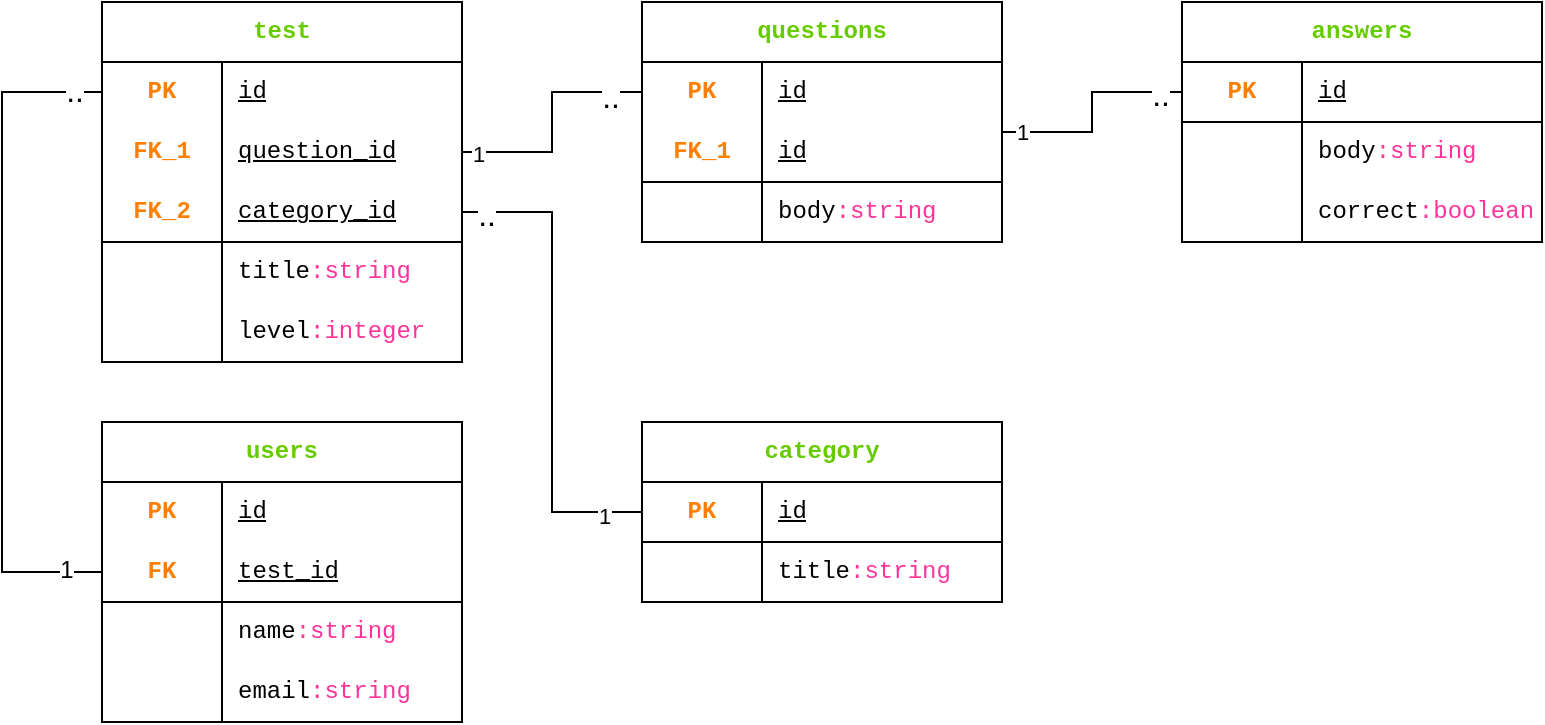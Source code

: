 <mxfile version="24.4.0" type="device">
  <diagram name="Page-1" id="UWxQZGSwg-vyRFVySezt">
    <mxGraphModel dx="1125" dy="511" grid="1" gridSize="10" guides="1" tooltips="1" connect="1" arrows="1" fold="1" page="1" pageScale="1" pageWidth="827" pageHeight="1169" math="0" shadow="0">
      <root>
        <mxCell id="0" />
        <mxCell id="1" parent="0" />
        <mxCell id="6U8sV1RyPvePntRv-cpT-1" value="&lt;font color=&quot;#66cc00&quot;&gt;questions&lt;/font&gt;" style="shape=table;startSize=30;container=1;collapsible=1;childLayout=tableLayout;fixedRows=1;rowLines=0;fontStyle=1;align=center;resizeLast=1;html=1;whiteSpace=wrap;fontFamily=Courier New;" vertex="1" parent="1">
          <mxGeometry x="360" y="150" width="180" height="120" as="geometry" />
        </mxCell>
        <mxCell id="6U8sV1RyPvePntRv-cpT-101" value="" style="shape=tableRow;horizontal=0;startSize=0;swimlaneHead=0;swimlaneBody=0;fillColor=none;collapsible=0;dropTarget=0;points=[[0,0.5],[1,0.5]];portConstraint=eastwest;top=0;left=0;right=0;bottom=0;html=1;fontFamily=Courier New;" vertex="1" parent="6U8sV1RyPvePntRv-cpT-1">
          <mxGeometry y="30" width="180" height="30" as="geometry" />
        </mxCell>
        <mxCell id="6U8sV1RyPvePntRv-cpT-102" value="PK" style="shape=partialRectangle;connectable=0;fillColor=none;top=0;left=0;bottom=0;right=0;fontStyle=1;overflow=hidden;html=1;whiteSpace=wrap;fontFamily=Courier New;fontColor=#FF8000;" vertex="1" parent="6U8sV1RyPvePntRv-cpT-101">
          <mxGeometry width="60" height="30" as="geometry">
            <mxRectangle width="60" height="30" as="alternateBounds" />
          </mxGeometry>
        </mxCell>
        <mxCell id="6U8sV1RyPvePntRv-cpT-103" value="id" style="shape=partialRectangle;connectable=0;fillColor=none;top=0;left=0;bottom=0;right=0;align=left;spacingLeft=6;fontStyle=4;overflow=hidden;html=1;whiteSpace=wrap;fontFamily=Courier New;" vertex="1" parent="6U8sV1RyPvePntRv-cpT-101">
          <mxGeometry x="60" width="120" height="30" as="geometry">
            <mxRectangle width="120" height="30" as="alternateBounds" />
          </mxGeometry>
        </mxCell>
        <mxCell id="6U8sV1RyPvePntRv-cpT-5" value="" style="shape=tableRow;horizontal=0;startSize=0;swimlaneHead=0;swimlaneBody=0;fillColor=none;collapsible=0;dropTarget=0;points=[[0,0.5],[1,0.5]];portConstraint=eastwest;top=0;left=0;right=0;bottom=1;html=1;fontFamily=Courier New;" vertex="1" parent="6U8sV1RyPvePntRv-cpT-1">
          <mxGeometry y="60" width="180" height="30" as="geometry" />
        </mxCell>
        <mxCell id="6U8sV1RyPvePntRv-cpT-6" value="FK_1" style="shape=partialRectangle;connectable=0;fillColor=none;top=0;left=0;bottom=0;right=0;fontStyle=1;overflow=hidden;html=1;whiteSpace=wrap;fontFamily=Courier New;fontColor=#FF8000;" vertex="1" parent="6U8sV1RyPvePntRv-cpT-5">
          <mxGeometry width="60" height="30" as="geometry">
            <mxRectangle width="60" height="30" as="alternateBounds" />
          </mxGeometry>
        </mxCell>
        <mxCell id="6U8sV1RyPvePntRv-cpT-7" value="id" style="shape=partialRectangle;connectable=0;fillColor=none;top=0;left=0;bottom=0;right=0;align=left;spacingLeft=6;fontStyle=4;overflow=hidden;html=1;whiteSpace=wrap;fontFamily=Courier New;" vertex="1" parent="6U8sV1RyPvePntRv-cpT-5">
          <mxGeometry x="60" width="120" height="30" as="geometry">
            <mxRectangle width="120" height="30" as="alternateBounds" />
          </mxGeometry>
        </mxCell>
        <mxCell id="6U8sV1RyPvePntRv-cpT-8" value="" style="shape=tableRow;horizontal=0;startSize=0;swimlaneHead=0;swimlaneBody=0;fillColor=none;collapsible=0;dropTarget=0;points=[[0,0.5],[1,0.5]];portConstraint=eastwest;top=0;left=0;right=0;bottom=0;html=1;fontFamily=Courier New;" vertex="1" parent="6U8sV1RyPvePntRv-cpT-1">
          <mxGeometry y="90" width="180" height="30" as="geometry" />
        </mxCell>
        <mxCell id="6U8sV1RyPvePntRv-cpT-9" value="" style="shape=partialRectangle;connectable=0;fillColor=none;top=0;left=0;bottom=0;right=0;editable=1;overflow=hidden;html=1;whiteSpace=wrap;fontFamily=Courier New;" vertex="1" parent="6U8sV1RyPvePntRv-cpT-8">
          <mxGeometry width="60" height="30" as="geometry">
            <mxRectangle width="60" height="30" as="alternateBounds" />
          </mxGeometry>
        </mxCell>
        <mxCell id="6U8sV1RyPvePntRv-cpT-10" value="body&lt;font color=&quot;#ff3399&quot;&gt;:string&lt;/font&gt;" style="shape=partialRectangle;connectable=0;fillColor=none;top=0;left=0;bottom=0;right=0;align=left;spacingLeft=6;overflow=hidden;html=1;whiteSpace=wrap;fontFamily=Courier New;" vertex="1" parent="6U8sV1RyPvePntRv-cpT-8">
          <mxGeometry x="60" width="120" height="30" as="geometry">
            <mxRectangle width="120" height="30" as="alternateBounds" />
          </mxGeometry>
        </mxCell>
        <mxCell id="6U8sV1RyPvePntRv-cpT-14" value="&lt;font color=&quot;#66cc00&quot;&gt;answers&lt;/font&gt;" style="shape=table;startSize=30;container=1;collapsible=1;childLayout=tableLayout;fixedRows=1;rowLines=0;fontStyle=1;align=center;resizeLast=1;html=1;whiteSpace=wrap;fontFamily=Courier New;" vertex="1" parent="1">
          <mxGeometry x="630" y="150" width="180" height="120" as="geometry" />
        </mxCell>
        <mxCell id="6U8sV1RyPvePntRv-cpT-18" value="" style="shape=tableRow;horizontal=0;startSize=0;swimlaneHead=0;swimlaneBody=0;fillColor=none;collapsible=0;dropTarget=0;points=[[0,0.5],[1,0.5]];portConstraint=eastwest;top=0;left=0;right=0;bottom=1;html=1;fontFamily=Courier New;" vertex="1" parent="6U8sV1RyPvePntRv-cpT-14">
          <mxGeometry y="30" width="180" height="30" as="geometry" />
        </mxCell>
        <mxCell id="6U8sV1RyPvePntRv-cpT-19" value="PK" style="shape=partialRectangle;connectable=0;fillColor=none;top=0;left=0;bottom=0;right=0;fontStyle=1;overflow=hidden;html=1;whiteSpace=wrap;fontFamily=Courier New;fontColor=#FF8000;" vertex="1" parent="6U8sV1RyPvePntRv-cpT-18">
          <mxGeometry width="60" height="30" as="geometry">
            <mxRectangle width="60" height="30" as="alternateBounds" />
          </mxGeometry>
        </mxCell>
        <mxCell id="6U8sV1RyPvePntRv-cpT-20" value="id" style="shape=partialRectangle;connectable=0;fillColor=none;top=0;left=0;bottom=0;right=0;align=left;spacingLeft=6;fontStyle=4;overflow=hidden;html=1;whiteSpace=wrap;fontFamily=Courier New;" vertex="1" parent="6U8sV1RyPvePntRv-cpT-18">
          <mxGeometry x="60" width="120" height="30" as="geometry">
            <mxRectangle width="120" height="30" as="alternateBounds" />
          </mxGeometry>
        </mxCell>
        <mxCell id="6U8sV1RyPvePntRv-cpT-21" value="" style="shape=tableRow;horizontal=0;startSize=0;swimlaneHead=0;swimlaneBody=0;fillColor=none;collapsible=0;dropTarget=0;points=[[0,0.5],[1,0.5]];portConstraint=eastwest;top=0;left=0;right=0;bottom=0;html=1;fontFamily=Courier New;" vertex="1" parent="6U8sV1RyPvePntRv-cpT-14">
          <mxGeometry y="60" width="180" height="30" as="geometry" />
        </mxCell>
        <mxCell id="6U8sV1RyPvePntRv-cpT-22" value="" style="shape=partialRectangle;connectable=0;fillColor=none;top=0;left=0;bottom=0;right=0;editable=1;overflow=hidden;html=1;whiteSpace=wrap;fontFamily=Courier New;" vertex="1" parent="6U8sV1RyPvePntRv-cpT-21">
          <mxGeometry width="60" height="30" as="geometry">
            <mxRectangle width="60" height="30" as="alternateBounds" />
          </mxGeometry>
        </mxCell>
        <mxCell id="6U8sV1RyPvePntRv-cpT-23" value="body&lt;font color=&quot;#ff3399&quot;&gt;:string&lt;/font&gt;" style="shape=partialRectangle;connectable=0;fillColor=none;top=0;left=0;bottom=0;right=0;align=left;spacingLeft=6;overflow=hidden;html=1;whiteSpace=wrap;fontFamily=Courier New;" vertex="1" parent="6U8sV1RyPvePntRv-cpT-21">
          <mxGeometry x="60" width="120" height="30" as="geometry">
            <mxRectangle width="120" height="30" as="alternateBounds" />
          </mxGeometry>
        </mxCell>
        <mxCell id="6U8sV1RyPvePntRv-cpT-24" value="" style="shape=tableRow;horizontal=0;startSize=0;swimlaneHead=0;swimlaneBody=0;fillColor=none;collapsible=0;dropTarget=0;points=[[0,0.5],[1,0.5]];portConstraint=eastwest;top=0;left=0;right=0;bottom=0;html=1;fontFamily=Courier New;" vertex="1" parent="6U8sV1RyPvePntRv-cpT-14">
          <mxGeometry y="90" width="180" height="30" as="geometry" />
        </mxCell>
        <mxCell id="6U8sV1RyPvePntRv-cpT-25" value="" style="shape=partialRectangle;connectable=0;fillColor=none;top=0;left=0;bottom=0;right=0;editable=1;overflow=hidden;html=1;whiteSpace=wrap;fontFamily=Courier New;" vertex="1" parent="6U8sV1RyPvePntRv-cpT-24">
          <mxGeometry width="60" height="30" as="geometry">
            <mxRectangle width="60" height="30" as="alternateBounds" />
          </mxGeometry>
        </mxCell>
        <mxCell id="6U8sV1RyPvePntRv-cpT-26" value="correct&lt;font color=&quot;#ff3399&quot;&gt;:boolean&lt;/font&gt;" style="shape=partialRectangle;connectable=0;fillColor=none;top=0;left=0;bottom=0;right=0;align=left;spacingLeft=6;overflow=hidden;html=1;whiteSpace=wrap;fontFamily=Courier New;" vertex="1" parent="6U8sV1RyPvePntRv-cpT-24">
          <mxGeometry x="60" width="120" height="30" as="geometry">
            <mxRectangle width="120" height="30" as="alternateBounds" />
          </mxGeometry>
        </mxCell>
        <mxCell id="6U8sV1RyPvePntRv-cpT-27" value="&lt;font color=&quot;#66cc00&quot;&gt;test&lt;/font&gt;" style="shape=table;startSize=30;container=1;collapsible=1;childLayout=tableLayout;fixedRows=1;rowLines=0;fontStyle=1;align=center;resizeLast=1;html=1;whiteSpace=wrap;fontFamily=Courier New;" vertex="1" parent="1">
          <mxGeometry x="90" y="150" width="180" height="180" as="geometry">
            <mxRectangle x="90" y="150" width="70" height="30" as="alternateBounds" />
          </mxGeometry>
        </mxCell>
        <mxCell id="6U8sV1RyPvePntRv-cpT-28" value="" style="shape=tableRow;horizontal=0;startSize=0;swimlaneHead=0;swimlaneBody=0;fillColor=none;collapsible=0;dropTarget=0;points=[[0,0.5],[1,0.5]];portConstraint=eastwest;top=0;left=0;right=0;bottom=0;html=1;fontFamily=Courier New;" vertex="1" parent="6U8sV1RyPvePntRv-cpT-27">
          <mxGeometry y="30" width="180" height="30" as="geometry" />
        </mxCell>
        <mxCell id="6U8sV1RyPvePntRv-cpT-29" value="PK" style="shape=partialRectangle;connectable=0;fillColor=none;top=0;left=0;bottom=0;right=0;fontStyle=1;overflow=hidden;html=1;whiteSpace=wrap;fontFamily=Courier New;fontColor=#FF8000;" vertex="1" parent="6U8sV1RyPvePntRv-cpT-28">
          <mxGeometry width="60" height="30" as="geometry">
            <mxRectangle width="60" height="30" as="alternateBounds" />
          </mxGeometry>
        </mxCell>
        <mxCell id="6U8sV1RyPvePntRv-cpT-30" value="id" style="shape=partialRectangle;connectable=0;fillColor=none;top=0;left=0;bottom=0;right=0;align=left;spacingLeft=6;fontStyle=4;overflow=hidden;html=1;whiteSpace=wrap;fontFamily=Courier New;" vertex="1" parent="6U8sV1RyPvePntRv-cpT-28">
          <mxGeometry x="60" width="120" height="30" as="geometry">
            <mxRectangle width="120" height="30" as="alternateBounds" />
          </mxGeometry>
        </mxCell>
        <mxCell id="6U8sV1RyPvePntRv-cpT-95" value="" style="shape=tableRow;horizontal=0;startSize=0;swimlaneHead=0;swimlaneBody=0;fillColor=none;collapsible=0;dropTarget=0;points=[[0,0.5],[1,0.5]];portConstraint=eastwest;top=0;left=0;right=0;bottom=0;html=1;fontFamily=Courier New;" vertex="1" parent="6U8sV1RyPvePntRv-cpT-27">
          <mxGeometry y="60" width="180" height="30" as="geometry" />
        </mxCell>
        <mxCell id="6U8sV1RyPvePntRv-cpT-96" value="FK_1" style="shape=partialRectangle;connectable=0;fillColor=none;top=0;left=0;bottom=0;right=0;fontStyle=1;overflow=hidden;html=1;whiteSpace=wrap;fontFamily=Courier New;fontColor=#FF8000;" vertex="1" parent="6U8sV1RyPvePntRv-cpT-95">
          <mxGeometry width="60" height="30" as="geometry">
            <mxRectangle width="60" height="30" as="alternateBounds" />
          </mxGeometry>
        </mxCell>
        <mxCell id="6U8sV1RyPvePntRv-cpT-97" value="question_id" style="shape=partialRectangle;connectable=0;fillColor=none;top=0;left=0;bottom=0;right=0;align=left;spacingLeft=6;fontStyle=4;overflow=hidden;html=1;whiteSpace=wrap;fontFamily=Courier New;" vertex="1" parent="6U8sV1RyPvePntRv-cpT-95">
          <mxGeometry x="60" width="120" height="30" as="geometry">
            <mxRectangle width="120" height="30" as="alternateBounds" />
          </mxGeometry>
        </mxCell>
        <mxCell id="6U8sV1RyPvePntRv-cpT-31" value="" style="shape=tableRow;horizontal=0;startSize=0;swimlaneHead=0;swimlaneBody=0;fillColor=none;collapsible=0;dropTarget=0;points=[[0,0.5],[1,0.5]];portConstraint=eastwest;top=0;left=0;right=0;bottom=1;html=1;fontFamily=Courier New;" vertex="1" parent="6U8sV1RyPvePntRv-cpT-27">
          <mxGeometry y="90" width="180" height="30" as="geometry" />
        </mxCell>
        <mxCell id="6U8sV1RyPvePntRv-cpT-32" value="FK_2" style="shape=partialRectangle;connectable=0;fillColor=none;top=0;left=0;bottom=0;right=0;fontStyle=1;overflow=hidden;html=1;whiteSpace=wrap;fontFamily=Courier New;fontColor=#FF8000;" vertex="1" parent="6U8sV1RyPvePntRv-cpT-31">
          <mxGeometry width="60" height="30" as="geometry">
            <mxRectangle width="60" height="30" as="alternateBounds" />
          </mxGeometry>
        </mxCell>
        <mxCell id="6U8sV1RyPvePntRv-cpT-33" value="category_id" style="shape=partialRectangle;connectable=0;fillColor=none;top=0;left=0;bottom=0;right=0;align=left;spacingLeft=6;fontStyle=4;overflow=hidden;html=1;whiteSpace=wrap;fontFamily=Courier New;" vertex="1" parent="6U8sV1RyPvePntRv-cpT-31">
          <mxGeometry x="60" width="120" height="30" as="geometry">
            <mxRectangle width="120" height="30" as="alternateBounds" />
          </mxGeometry>
        </mxCell>
        <mxCell id="6U8sV1RyPvePntRv-cpT-34" value="" style="shape=tableRow;horizontal=0;startSize=0;swimlaneHead=0;swimlaneBody=0;fillColor=none;collapsible=0;dropTarget=0;points=[[0,0.5],[1,0.5]];portConstraint=eastwest;top=0;left=0;right=0;bottom=0;html=1;fontFamily=Courier New;" vertex="1" parent="6U8sV1RyPvePntRv-cpT-27">
          <mxGeometry y="120" width="180" height="30" as="geometry" />
        </mxCell>
        <mxCell id="6U8sV1RyPvePntRv-cpT-35" value="" style="shape=partialRectangle;connectable=0;fillColor=none;top=0;left=0;bottom=0;right=0;editable=1;overflow=hidden;html=1;whiteSpace=wrap;fontFamily=Courier New;" vertex="1" parent="6U8sV1RyPvePntRv-cpT-34">
          <mxGeometry width="60" height="30" as="geometry">
            <mxRectangle width="60" height="30" as="alternateBounds" />
          </mxGeometry>
        </mxCell>
        <mxCell id="6U8sV1RyPvePntRv-cpT-36" value="title&lt;font color=&quot;#ff3399&quot;&gt;:string&lt;/font&gt;" style="shape=partialRectangle;connectable=0;fillColor=none;top=0;left=0;bottom=0;right=0;align=left;spacingLeft=6;overflow=hidden;html=1;whiteSpace=wrap;fontFamily=Courier New;" vertex="1" parent="6U8sV1RyPvePntRv-cpT-34">
          <mxGeometry x="60" width="120" height="30" as="geometry">
            <mxRectangle width="120" height="30" as="alternateBounds" />
          </mxGeometry>
        </mxCell>
        <mxCell id="6U8sV1RyPvePntRv-cpT-37" value="" style="shape=tableRow;horizontal=0;startSize=0;swimlaneHead=0;swimlaneBody=0;fillColor=none;collapsible=0;dropTarget=0;points=[[0,0.5],[1,0.5]];portConstraint=eastwest;top=0;left=0;right=0;bottom=0;html=1;fontFamily=Courier New;" vertex="1" parent="6U8sV1RyPvePntRv-cpT-27">
          <mxGeometry y="150" width="180" height="30" as="geometry" />
        </mxCell>
        <mxCell id="6U8sV1RyPvePntRv-cpT-38" value="" style="shape=partialRectangle;connectable=0;fillColor=none;top=0;left=0;bottom=0;right=0;editable=1;overflow=hidden;html=1;whiteSpace=wrap;fontFamily=Courier New;" vertex="1" parent="6U8sV1RyPvePntRv-cpT-37">
          <mxGeometry width="60" height="30" as="geometry">
            <mxRectangle width="60" height="30" as="alternateBounds" />
          </mxGeometry>
        </mxCell>
        <mxCell id="6U8sV1RyPvePntRv-cpT-39" value="&lt;span class=&quot;pl-en&quot;&gt;level&lt;/span&gt;&lt;span class=&quot;pl-pds&quot;&gt;&lt;font color=&quot;#ff3399&quot;&gt;:integer&lt;/font&gt;&lt;/span&gt;" style="shape=partialRectangle;connectable=0;fillColor=none;top=0;left=0;bottom=0;right=0;align=left;spacingLeft=6;overflow=hidden;html=1;whiteSpace=wrap;fontFamily=Courier New;" vertex="1" parent="6U8sV1RyPvePntRv-cpT-37">
          <mxGeometry x="60" width="120" height="30" as="geometry">
            <mxRectangle width="120" height="30" as="alternateBounds" />
          </mxGeometry>
        </mxCell>
        <mxCell id="6U8sV1RyPvePntRv-cpT-40" value="&lt;font color=&quot;#66cc00&quot;&gt;users&lt;/font&gt;" style="shape=table;startSize=30;container=1;collapsible=1;childLayout=tableLayout;fixedRows=1;rowLines=0;fontStyle=1;align=center;resizeLast=1;html=1;whiteSpace=wrap;fontFamily=Courier New;" vertex="1" parent="1">
          <mxGeometry x="90" y="360" width="180" height="150" as="geometry" />
        </mxCell>
        <mxCell id="6U8sV1RyPvePntRv-cpT-41" value="" style="shape=tableRow;horizontal=0;startSize=0;swimlaneHead=0;swimlaneBody=0;fillColor=none;collapsible=0;dropTarget=0;points=[[0,0.5],[1,0.5]];portConstraint=eastwest;top=0;left=0;right=0;bottom=0;html=1;fontFamily=Courier New;" vertex="1" parent="6U8sV1RyPvePntRv-cpT-40">
          <mxGeometry y="30" width="180" height="30" as="geometry" />
        </mxCell>
        <mxCell id="6U8sV1RyPvePntRv-cpT-42" value="PK" style="shape=partialRectangle;connectable=0;fillColor=none;top=0;left=0;bottom=0;right=0;fontStyle=1;overflow=hidden;html=1;whiteSpace=wrap;fontFamily=Courier New;fontColor=#FF8000;" vertex="1" parent="6U8sV1RyPvePntRv-cpT-41">
          <mxGeometry width="60" height="30" as="geometry">
            <mxRectangle width="60" height="30" as="alternateBounds" />
          </mxGeometry>
        </mxCell>
        <mxCell id="6U8sV1RyPvePntRv-cpT-43" value="id" style="shape=partialRectangle;connectable=0;fillColor=none;top=0;left=0;bottom=0;right=0;align=left;spacingLeft=6;fontStyle=4;overflow=hidden;html=1;whiteSpace=wrap;fontFamily=Courier New;" vertex="1" parent="6U8sV1RyPvePntRv-cpT-41">
          <mxGeometry x="60" width="120" height="30" as="geometry">
            <mxRectangle width="120" height="30" as="alternateBounds" />
          </mxGeometry>
        </mxCell>
        <mxCell id="6U8sV1RyPvePntRv-cpT-44" value="" style="shape=tableRow;horizontal=0;startSize=0;swimlaneHead=0;swimlaneBody=0;fillColor=none;collapsible=0;dropTarget=0;points=[[0,0.5],[1,0.5]];portConstraint=eastwest;top=0;left=0;right=0;bottom=1;html=1;fontFamily=Courier New;" vertex="1" parent="6U8sV1RyPvePntRv-cpT-40">
          <mxGeometry y="60" width="180" height="30" as="geometry" />
        </mxCell>
        <mxCell id="6U8sV1RyPvePntRv-cpT-45" value="FK" style="shape=partialRectangle;connectable=0;fillColor=none;top=0;left=0;bottom=0;right=0;fontStyle=1;overflow=hidden;html=1;whiteSpace=wrap;fontFamily=Courier New;fontColor=#FF8000;" vertex="1" parent="6U8sV1RyPvePntRv-cpT-44">
          <mxGeometry width="60" height="30" as="geometry">
            <mxRectangle width="60" height="30" as="alternateBounds" />
          </mxGeometry>
        </mxCell>
        <mxCell id="6U8sV1RyPvePntRv-cpT-46" value="test_id" style="shape=partialRectangle;connectable=0;fillColor=none;top=0;left=0;bottom=0;right=0;align=left;spacingLeft=6;fontStyle=4;overflow=hidden;html=1;whiteSpace=wrap;fontFamily=Courier New;" vertex="1" parent="6U8sV1RyPvePntRv-cpT-44">
          <mxGeometry x="60" width="120" height="30" as="geometry">
            <mxRectangle width="120" height="30" as="alternateBounds" />
          </mxGeometry>
        </mxCell>
        <mxCell id="6U8sV1RyPvePntRv-cpT-47" value="" style="shape=tableRow;horizontal=0;startSize=0;swimlaneHead=0;swimlaneBody=0;fillColor=none;collapsible=0;dropTarget=0;points=[[0,0.5],[1,0.5]];portConstraint=eastwest;top=0;left=0;right=0;bottom=0;html=1;fontFamily=Courier New;" vertex="1" parent="6U8sV1RyPvePntRv-cpT-40">
          <mxGeometry y="90" width="180" height="30" as="geometry" />
        </mxCell>
        <mxCell id="6U8sV1RyPvePntRv-cpT-48" value="" style="shape=partialRectangle;connectable=0;fillColor=none;top=0;left=0;bottom=0;right=0;editable=1;overflow=hidden;html=1;whiteSpace=wrap;fontFamily=Courier New;" vertex="1" parent="6U8sV1RyPvePntRv-cpT-47">
          <mxGeometry width="60" height="30" as="geometry">
            <mxRectangle width="60" height="30" as="alternateBounds" />
          </mxGeometry>
        </mxCell>
        <mxCell id="6U8sV1RyPvePntRv-cpT-49" value="name&lt;font color=&quot;#ff3399&quot;&gt;:string&lt;/font&gt;" style="shape=partialRectangle;connectable=0;fillColor=none;top=0;left=0;bottom=0;right=0;align=left;spacingLeft=6;overflow=hidden;html=1;whiteSpace=wrap;fontFamily=Courier New;" vertex="1" parent="6U8sV1RyPvePntRv-cpT-47">
          <mxGeometry x="60" width="120" height="30" as="geometry">
            <mxRectangle width="120" height="30" as="alternateBounds" />
          </mxGeometry>
        </mxCell>
        <mxCell id="6U8sV1RyPvePntRv-cpT-50" value="" style="shape=tableRow;horizontal=0;startSize=0;swimlaneHead=0;swimlaneBody=0;fillColor=none;collapsible=0;dropTarget=0;points=[[0,0.5],[1,0.5]];portConstraint=eastwest;top=0;left=0;right=0;bottom=0;html=1;fontFamily=Courier New;" vertex="1" parent="6U8sV1RyPvePntRv-cpT-40">
          <mxGeometry y="120" width="180" height="30" as="geometry" />
        </mxCell>
        <mxCell id="6U8sV1RyPvePntRv-cpT-51" value="" style="shape=partialRectangle;connectable=0;fillColor=none;top=0;left=0;bottom=0;right=0;editable=1;overflow=hidden;html=1;whiteSpace=wrap;fontFamily=Courier New;" vertex="1" parent="6U8sV1RyPvePntRv-cpT-50">
          <mxGeometry width="60" height="30" as="geometry">
            <mxRectangle width="60" height="30" as="alternateBounds" />
          </mxGeometry>
        </mxCell>
        <mxCell id="6U8sV1RyPvePntRv-cpT-52" value="email&lt;font color=&quot;#ff3399&quot;&gt;:string&lt;/font&gt;" style="shape=partialRectangle;connectable=0;fillColor=none;top=0;left=0;bottom=0;right=0;align=left;spacingLeft=6;overflow=hidden;html=1;whiteSpace=wrap;fontFamily=Courier New;" vertex="1" parent="6U8sV1RyPvePntRv-cpT-50">
          <mxGeometry x="60" width="120" height="30" as="geometry">
            <mxRectangle width="120" height="30" as="alternateBounds" />
          </mxGeometry>
        </mxCell>
        <mxCell id="6U8sV1RyPvePntRv-cpT-53" value="&lt;font color=&quot;#66cc00&quot;&gt;category&lt;/font&gt;" style="shape=table;startSize=30;container=1;collapsible=1;childLayout=tableLayout;fixedRows=1;rowLines=0;fontStyle=1;align=center;resizeLast=1;html=1;whiteSpace=wrap;fontFamily=Courier New;" vertex="1" parent="1">
          <mxGeometry x="360" y="360" width="180" height="90" as="geometry" />
        </mxCell>
        <mxCell id="6U8sV1RyPvePntRv-cpT-57" value="" style="shape=tableRow;horizontal=0;startSize=0;swimlaneHead=0;swimlaneBody=0;fillColor=none;collapsible=0;dropTarget=0;points=[[0,0.5],[1,0.5]];portConstraint=eastwest;top=0;left=0;right=0;bottom=1;html=1;fontFamily=Courier New;" vertex="1" parent="6U8sV1RyPvePntRv-cpT-53">
          <mxGeometry y="30" width="180" height="30" as="geometry" />
        </mxCell>
        <mxCell id="6U8sV1RyPvePntRv-cpT-58" value="PK" style="shape=partialRectangle;connectable=0;fillColor=none;top=0;left=0;bottom=0;right=0;fontStyle=1;overflow=hidden;html=1;whiteSpace=wrap;fontFamily=Courier New;fontColor=#FF8000;" vertex="1" parent="6U8sV1RyPvePntRv-cpT-57">
          <mxGeometry width="60" height="30" as="geometry">
            <mxRectangle width="60" height="30" as="alternateBounds" />
          </mxGeometry>
        </mxCell>
        <mxCell id="6U8sV1RyPvePntRv-cpT-59" value="id" style="shape=partialRectangle;connectable=0;fillColor=none;top=0;left=0;bottom=0;right=0;align=left;spacingLeft=6;fontStyle=4;overflow=hidden;html=1;whiteSpace=wrap;fontFamily=Courier New;" vertex="1" parent="6U8sV1RyPvePntRv-cpT-57">
          <mxGeometry x="60" width="120" height="30" as="geometry">
            <mxRectangle width="120" height="30" as="alternateBounds" />
          </mxGeometry>
        </mxCell>
        <mxCell id="6U8sV1RyPvePntRv-cpT-60" value="" style="shape=tableRow;horizontal=0;startSize=0;swimlaneHead=0;swimlaneBody=0;fillColor=none;collapsible=0;dropTarget=0;points=[[0,0.5],[1,0.5]];portConstraint=eastwest;top=0;left=0;right=0;bottom=0;html=1;fontFamily=Courier New;" vertex="1" parent="6U8sV1RyPvePntRv-cpT-53">
          <mxGeometry y="60" width="180" height="30" as="geometry" />
        </mxCell>
        <mxCell id="6U8sV1RyPvePntRv-cpT-61" value="" style="shape=partialRectangle;connectable=0;fillColor=none;top=0;left=0;bottom=0;right=0;editable=1;overflow=hidden;html=1;whiteSpace=wrap;fontFamily=Courier New;" vertex="1" parent="6U8sV1RyPvePntRv-cpT-60">
          <mxGeometry width="60" height="30" as="geometry">
            <mxRectangle width="60" height="30" as="alternateBounds" />
          </mxGeometry>
        </mxCell>
        <mxCell id="6U8sV1RyPvePntRv-cpT-62" value="title&lt;font color=&quot;#ff3399&quot;&gt;:string&lt;/font&gt;" style="shape=partialRectangle;connectable=0;fillColor=none;top=0;left=0;bottom=0;right=0;align=left;spacingLeft=6;overflow=hidden;html=1;whiteSpace=wrap;fontFamily=Courier New;" vertex="1" parent="6U8sV1RyPvePntRv-cpT-60">
          <mxGeometry x="60" width="120" height="30" as="geometry">
            <mxRectangle width="120" height="30" as="alternateBounds" />
          </mxGeometry>
        </mxCell>
        <mxCell id="6U8sV1RyPvePntRv-cpT-66" value="" style="endArrow=none;html=1;rounded=0;exitX=0;exitY=0.5;exitDx=0;exitDy=0;entryX=0;entryY=0.5;entryDx=0;entryDy=0;edgeStyle=orthogonalEdgeStyle;" edge="1" parent="1" source="6U8sV1RyPvePntRv-cpT-44" target="6U8sV1RyPvePntRv-cpT-28">
          <mxGeometry width="50" height="50" relative="1" as="geometry">
            <mxPoint x="40" y="350" as="sourcePoint" />
            <mxPoint x="90" y="300" as="targetPoint" />
            <Array as="points">
              <mxPoint x="40" y="435" />
              <mxPoint x="40" y="195" />
            </Array>
          </mxGeometry>
        </mxCell>
        <mxCell id="6U8sV1RyPvePntRv-cpT-67" value="&lt;font style=&quot;font-size: 12px;&quot;&gt;1&lt;/font&gt;" style="edgeLabel;html=1;align=center;verticalAlign=middle;resizable=0;points=[];" vertex="1" connectable="0" parent="6U8sV1RyPvePntRv-cpT-66">
          <mxGeometry x="-0.892" y="-1" relative="1" as="geometry">
            <mxPoint as="offset" />
          </mxGeometry>
        </mxCell>
        <mxCell id="6U8sV1RyPvePntRv-cpT-68" value="&lt;font style=&quot;font-size: 16px;&quot;&gt;..&lt;/font&gt;" style="edgeLabel;html=1;align=center;verticalAlign=middle;resizable=0;points=[];" vertex="1" connectable="0" parent="6U8sV1RyPvePntRv-cpT-66">
          <mxGeometry x="0.919" y="1" relative="1" as="geometry">
            <mxPoint as="offset" />
          </mxGeometry>
        </mxCell>
        <mxCell id="6U8sV1RyPvePntRv-cpT-70" value="" style="endArrow=none;html=1;rounded=0;exitX=1;exitY=0.5;exitDx=0;exitDy=0;entryX=0;entryY=0.5;entryDx=0;entryDy=0;edgeStyle=orthogonalEdgeStyle;" edge="1" parent="1" source="6U8sV1RyPvePntRv-cpT-31" target="6U8sV1RyPvePntRv-cpT-57">
          <mxGeometry width="50" height="50" relative="1" as="geometry">
            <mxPoint x="260" y="340" as="sourcePoint" />
            <mxPoint x="310" y="290" as="targetPoint" />
          </mxGeometry>
        </mxCell>
        <mxCell id="6U8sV1RyPvePntRv-cpT-72" value="&lt;font style=&quot;font-size: 16px;&quot;&gt;..&lt;/font&gt;" style="edgeLabel;html=1;align=center;verticalAlign=middle;resizable=0;points=[];" vertex="1" connectable="0" parent="6U8sV1RyPvePntRv-cpT-70">
          <mxGeometry x="-0.899" y="-1" relative="1" as="geometry">
            <mxPoint as="offset" />
          </mxGeometry>
        </mxCell>
        <mxCell id="6U8sV1RyPvePntRv-cpT-73" value="1" style="edgeLabel;html=1;align=center;verticalAlign=middle;resizable=0;points=[];" vertex="1" connectable="0" parent="6U8sV1RyPvePntRv-cpT-70">
          <mxGeometry x="0.918" y="-2" relative="1" as="geometry">
            <mxPoint x="-9" as="offset" />
          </mxGeometry>
        </mxCell>
        <mxCell id="6U8sV1RyPvePntRv-cpT-74" value="" style="endArrow=none;html=1;rounded=0;exitX=1;exitY=0.5;exitDx=0;exitDy=0;entryX=0;entryY=0.5;entryDx=0;entryDy=0;edgeStyle=orthogonalEdgeStyle;" edge="1" parent="1" source="6U8sV1RyPvePntRv-cpT-95" target="6U8sV1RyPvePntRv-cpT-101">
          <mxGeometry width="50" height="50" relative="1" as="geometry">
            <mxPoint x="360" y="300" as="sourcePoint" />
            <mxPoint x="410" y="250" as="targetPoint" />
          </mxGeometry>
        </mxCell>
        <mxCell id="6U8sV1RyPvePntRv-cpT-75" value="&lt;font style=&quot;font-size: 16px;&quot;&gt;..&lt;/font&gt;" style="edgeLabel;html=1;align=center;verticalAlign=middle;resizable=0;points=[];" vertex="1" connectable="0" parent="6U8sV1RyPvePntRv-cpT-74">
          <mxGeometry x="0.919" y="-2" relative="1" as="geometry">
            <mxPoint x="-11" as="offset" />
          </mxGeometry>
        </mxCell>
        <mxCell id="6U8sV1RyPvePntRv-cpT-76" value="1" style="edgeLabel;html=1;align=center;verticalAlign=middle;resizable=0;points=[];" vertex="1" connectable="0" parent="6U8sV1RyPvePntRv-cpT-74">
          <mxGeometry x="-0.864" y="-1" relative="1" as="geometry">
            <mxPoint as="offset" />
          </mxGeometry>
        </mxCell>
        <mxCell id="6U8sV1RyPvePntRv-cpT-104" value="" style="endArrow=none;html=1;rounded=0;exitX=1.002;exitY=0.167;exitDx=0;exitDy=0;exitPerimeter=0;entryX=0;entryY=0.5;entryDx=0;entryDy=0;edgeStyle=orthogonalEdgeStyle;" edge="1" parent="1" source="6U8sV1RyPvePntRv-cpT-5" target="6U8sV1RyPvePntRv-cpT-18">
          <mxGeometry width="50" height="50" relative="1" as="geometry">
            <mxPoint x="470" y="290" as="sourcePoint" />
            <mxPoint x="520" y="240" as="targetPoint" />
          </mxGeometry>
        </mxCell>
        <mxCell id="6U8sV1RyPvePntRv-cpT-105" value="1" style="edgeLabel;html=1;align=center;verticalAlign=middle;resizable=0;points=[];" vertex="1" connectable="0" parent="6U8sV1RyPvePntRv-cpT-104">
          <mxGeometry x="-0.879" relative="1" as="geometry">
            <mxPoint x="3" as="offset" />
          </mxGeometry>
        </mxCell>
        <mxCell id="6U8sV1RyPvePntRv-cpT-106" value="&lt;font style=&quot;font-size: 16px;&quot;&gt;..&lt;/font&gt;" style="edgeLabel;html=1;align=center;verticalAlign=middle;resizable=0;points=[];" vertex="1" connectable="0" parent="6U8sV1RyPvePntRv-cpT-104">
          <mxGeometry x="0.872" y="-1" relative="1" as="geometry">
            <mxPoint x="-4" as="offset" />
          </mxGeometry>
        </mxCell>
      </root>
    </mxGraphModel>
  </diagram>
</mxfile>
